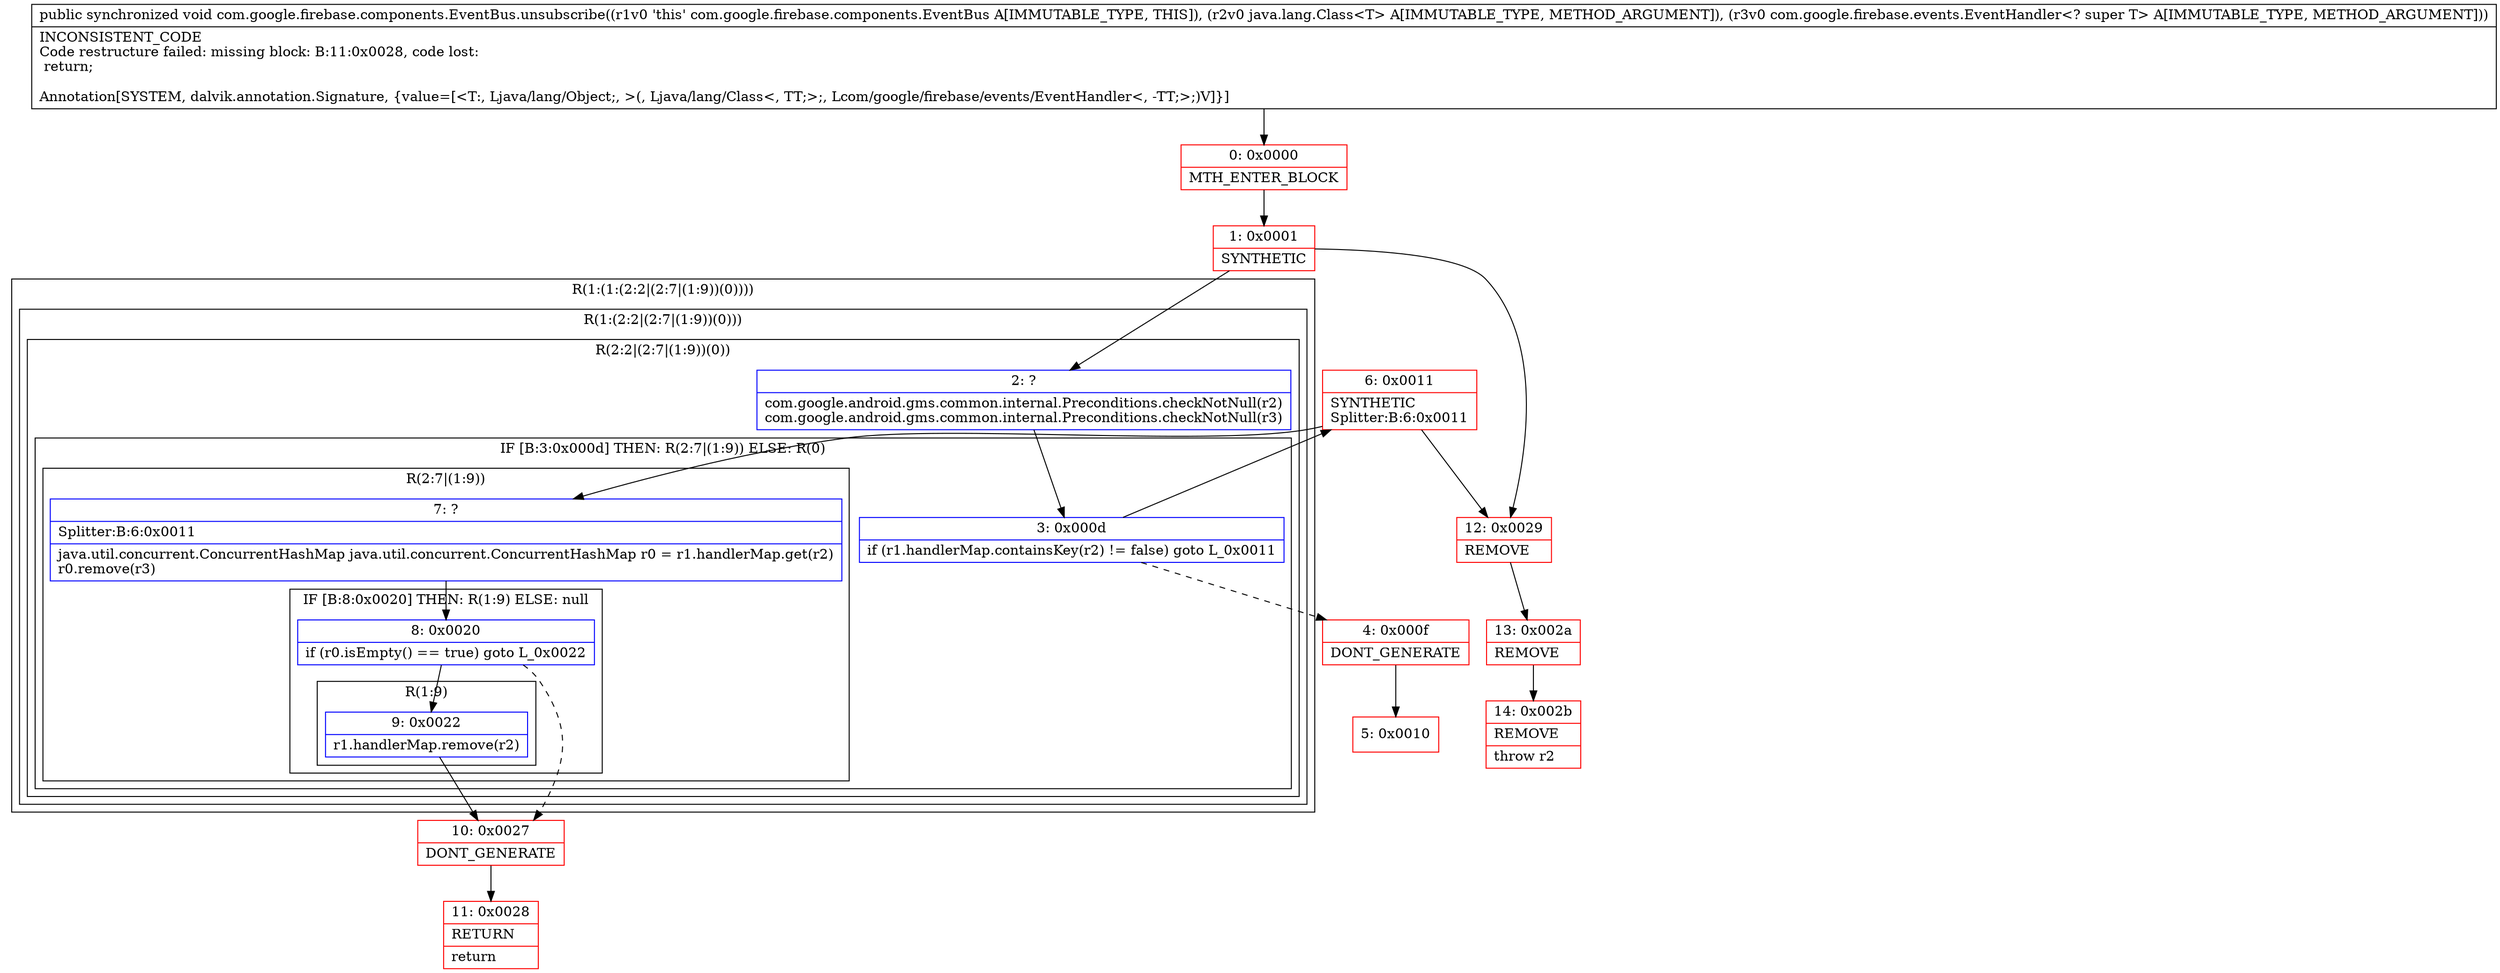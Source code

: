 digraph "CFG forcom.google.firebase.components.EventBus.unsubscribe(Ljava\/lang\/Class;Lcom\/google\/firebase\/events\/EventHandler;)V" {
subgraph cluster_Region_251336055 {
label = "R(1:(1:(2:2|(2:7|(1:9))(0))))";
node [shape=record,color=blue];
subgraph cluster_Region_248474701 {
label = "R(1:(2:2|(2:7|(1:9))(0)))";
node [shape=record,color=blue];
subgraph cluster_Region_809703374 {
label = "R(2:2|(2:7|(1:9))(0))";
node [shape=record,color=blue];
Node_2 [shape=record,label="{2\:\ ?|com.google.android.gms.common.internal.Preconditions.checkNotNull(r2)\lcom.google.android.gms.common.internal.Preconditions.checkNotNull(r3)\l}"];
subgraph cluster_IfRegion_1511374398 {
label = "IF [B:3:0x000d] THEN: R(2:7|(1:9)) ELSE: R(0)";
node [shape=record,color=blue];
Node_3 [shape=record,label="{3\:\ 0x000d|if (r1.handlerMap.containsKey(r2) != false) goto L_0x0011\l}"];
subgraph cluster_Region_908348355 {
label = "R(2:7|(1:9))";
node [shape=record,color=blue];
Node_7 [shape=record,label="{7\:\ ?|Splitter:B:6:0x0011\l|java.util.concurrent.ConcurrentHashMap java.util.concurrent.ConcurrentHashMap r0 = r1.handlerMap.get(r2)\lr0.remove(r3)\l}"];
subgraph cluster_IfRegion_942576920 {
label = "IF [B:8:0x0020] THEN: R(1:9) ELSE: null";
node [shape=record,color=blue];
Node_8 [shape=record,label="{8\:\ 0x0020|if (r0.isEmpty() == true) goto L_0x0022\l}"];
subgraph cluster_Region_210983078 {
label = "R(1:9)";
node [shape=record,color=blue];
Node_9 [shape=record,label="{9\:\ 0x0022|r1.handlerMap.remove(r2)\l}"];
}
}
}
subgraph cluster_Region_2043408509 {
label = "R(0)";
node [shape=record,color=blue];
}
}
}
}
}
Node_0 [shape=record,color=red,label="{0\:\ 0x0000|MTH_ENTER_BLOCK\l}"];
Node_1 [shape=record,color=red,label="{1\:\ 0x0001|SYNTHETIC\l}"];
Node_4 [shape=record,color=red,label="{4\:\ 0x000f|DONT_GENERATE\l}"];
Node_5 [shape=record,color=red,label="{5\:\ 0x0010}"];
Node_6 [shape=record,color=red,label="{6\:\ 0x0011|SYNTHETIC\lSplitter:B:6:0x0011\l}"];
Node_10 [shape=record,color=red,label="{10\:\ 0x0027|DONT_GENERATE\l}"];
Node_11 [shape=record,color=red,label="{11\:\ 0x0028|RETURN\l|return\l}"];
Node_12 [shape=record,color=red,label="{12\:\ 0x0029|REMOVE\l}"];
Node_13 [shape=record,color=red,label="{13\:\ 0x002a|REMOVE\l}"];
Node_14 [shape=record,color=red,label="{14\:\ 0x002b|REMOVE\l|throw r2\l}"];
MethodNode[shape=record,label="{public synchronized void com.google.firebase.components.EventBus.unsubscribe((r1v0 'this' com.google.firebase.components.EventBus A[IMMUTABLE_TYPE, THIS]), (r2v0 java.lang.Class\<T\> A[IMMUTABLE_TYPE, METHOD_ARGUMENT]), (r3v0 com.google.firebase.events.EventHandler\<? super T\> A[IMMUTABLE_TYPE, METHOD_ARGUMENT]))  | INCONSISTENT_CODE\lCode restructure failed: missing block: B:11:0x0028, code lost:\l    return;\l\lAnnotation[SYSTEM, dalvik.annotation.Signature, \{value=[\<T:, Ljava\/lang\/Object;, \>(, Ljava\/lang\/Class\<, TT;\>;, Lcom\/google\/firebase\/events\/EventHandler\<, \-TT;\>;)V]\}]\l}"];
MethodNode -> Node_0;
Node_2 -> Node_3;
Node_3 -> Node_4[style=dashed];
Node_3 -> Node_6;
Node_7 -> Node_8;
Node_8 -> Node_9;
Node_8 -> Node_10[style=dashed];
Node_9 -> Node_10;
Node_0 -> Node_1;
Node_1 -> Node_2;
Node_1 -> Node_12;
Node_4 -> Node_5;
Node_6 -> Node_7;
Node_6 -> Node_12;
Node_10 -> Node_11;
Node_12 -> Node_13;
Node_13 -> Node_14;
}

